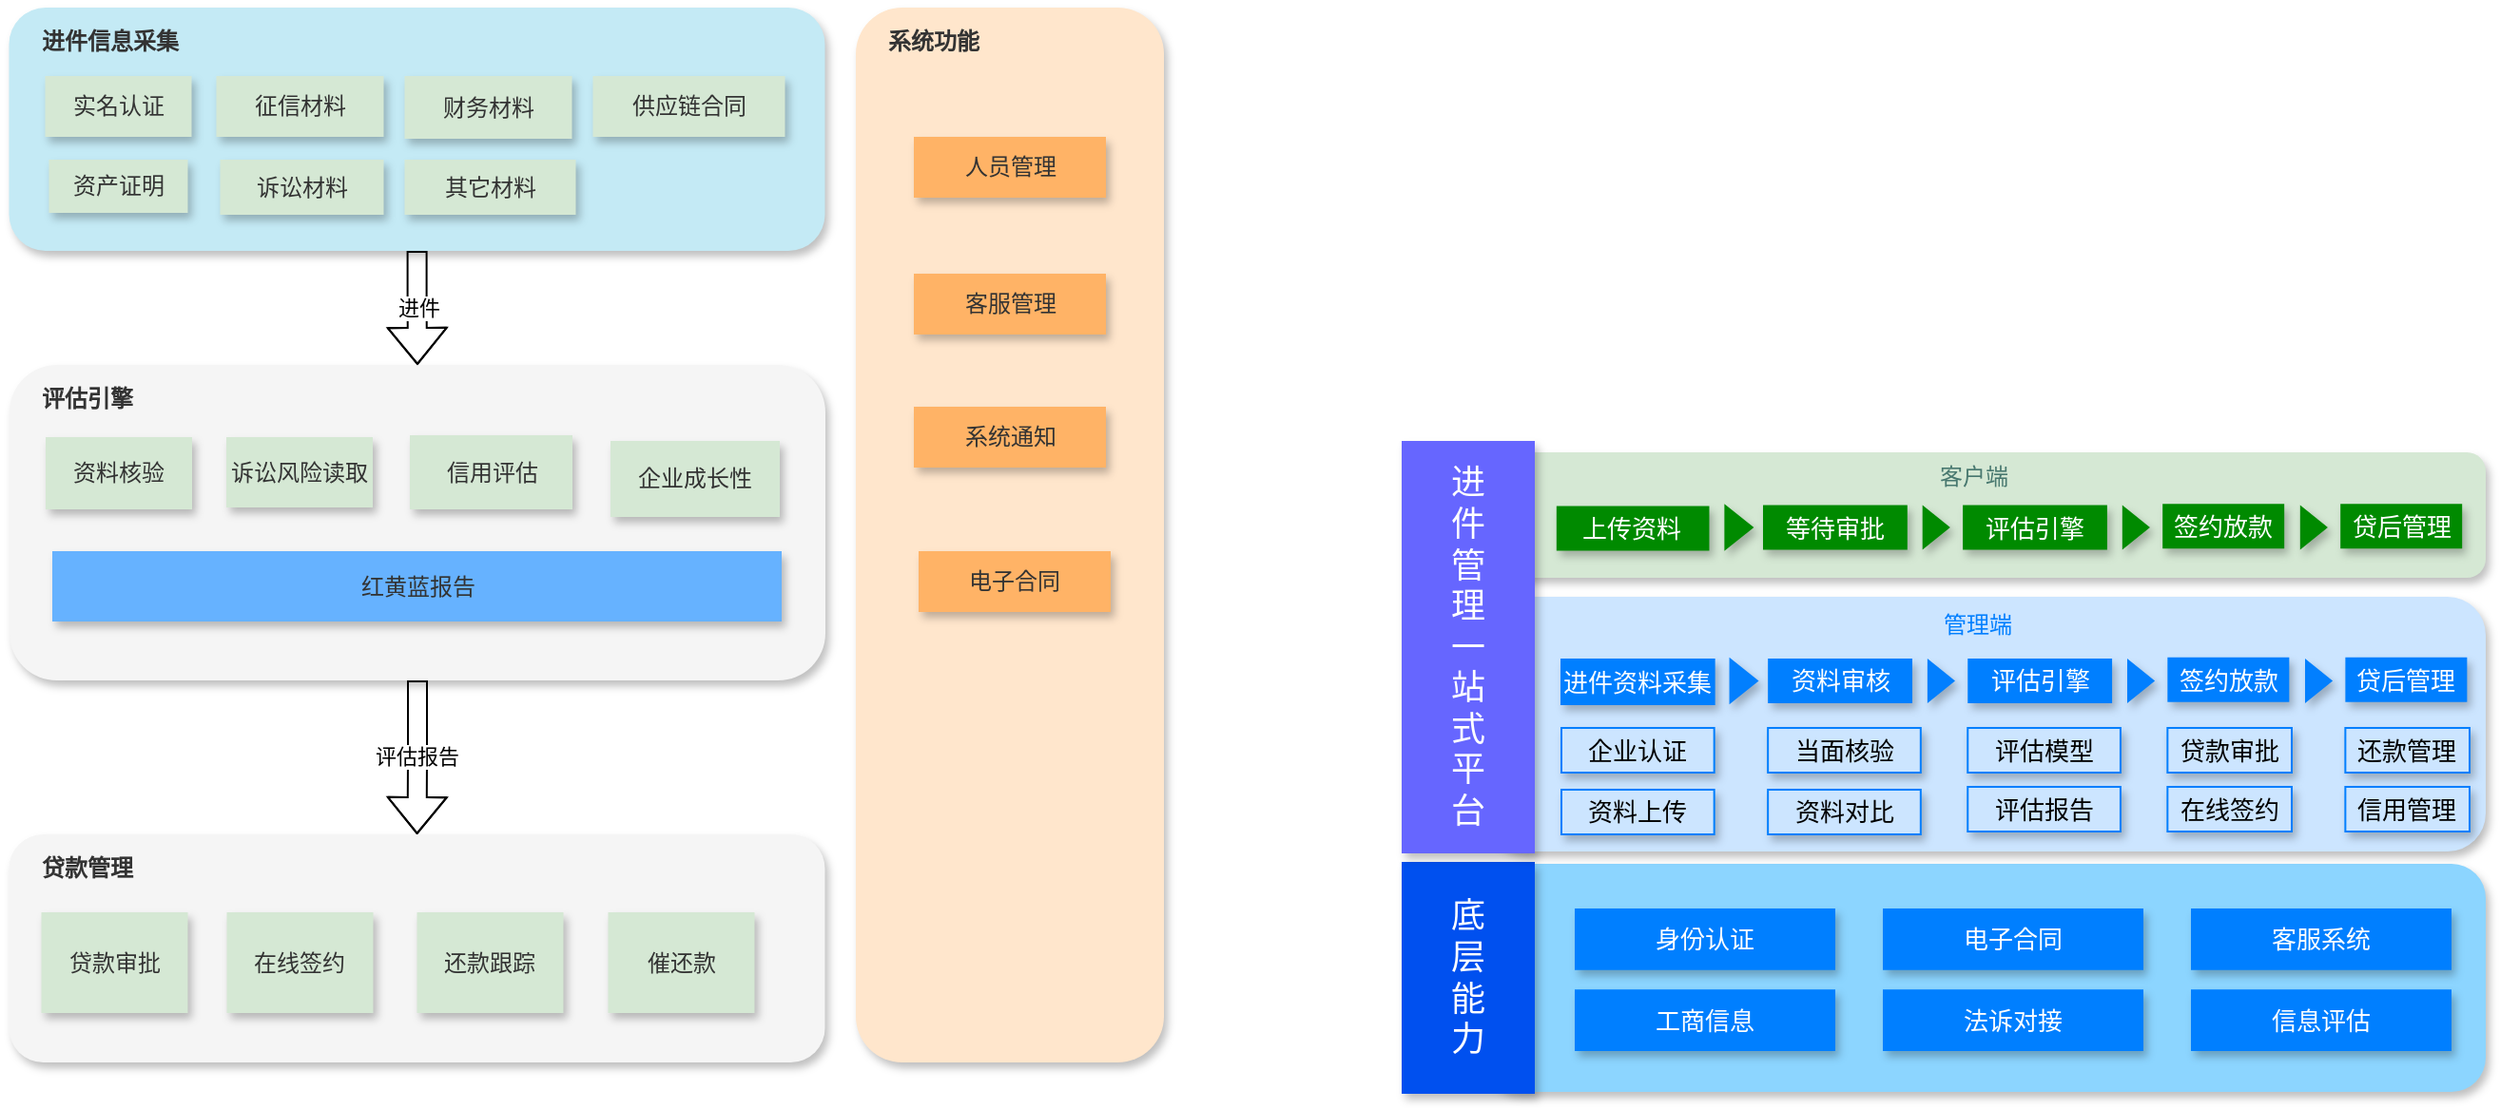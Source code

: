 <mxfile version="24.2.5" type="github">
  <diagram name="第 1 页" id="6tuh2I0GeQJo9zex5NMO">
    <mxGraphModel dx="891" dy="628" grid="0" gridSize="10" guides="1" tooltips="1" connect="1" arrows="1" fold="1" page="1" pageScale="1" pageWidth="827" pageHeight="1169" math="0" shadow="0">
      <root>
        <mxCell id="0" />
        <mxCell id="1" parent="0" />
        <mxCell id="056Ncb_lGaRzY0hPBTxO-21" value="评估报告" style="edgeStyle=orthogonalEdgeStyle;rounded=0;orthogonalLoop=1;jettySize=auto;html=1;shape=flexArrow;" edge="1" parent="1" source="056Ncb_lGaRzY0hPBTxO-1" target="056Ncb_lGaRzY0hPBTxO-14">
          <mxGeometry relative="1" as="geometry" />
        </mxCell>
        <mxCell id="056Ncb_lGaRzY0hPBTxO-1" value="评估引擎" style="rounded=1;whiteSpace=wrap;html=1;align=left;verticalAlign=top;fillColor=#f5f5f5;fontColor=#333333;strokeColor=none;shadow=1;glass=0;spacingTop=4;spacingLeft=15;fontStyle=1;fontSize=12;" vertex="1" parent="1">
          <mxGeometry x="134" y="351" width="429" height="166" as="geometry" />
        </mxCell>
        <mxCell id="056Ncb_lGaRzY0hPBTxO-2" value="诉讼风险读取" style="rounded=0;whiteSpace=wrap;html=1;fillColor=#D5E8D4;fontColor=#333333;strokeColor=none;shadow=1;" vertex="1" parent="1">
          <mxGeometry x="248" y="389" width="77" height="37" as="geometry" />
        </mxCell>
        <mxCell id="056Ncb_lGaRzY0hPBTxO-3" value="企业成长性" style="rounded=0;whiteSpace=wrap;html=1;fillColor=#D5E8D4;fontColor=#333333;strokeColor=none;shadow=1;" vertex="1" parent="1">
          <mxGeometry x="450" y="391" width="89" height="40" as="geometry" />
        </mxCell>
        <mxCell id="056Ncb_lGaRzY0hPBTxO-4" value="红黄蓝报告" style="rounded=0;whiteSpace=wrap;html=1;fillColor=#66B2FF;fontColor=#333333;strokeColor=none;shadow=1;" vertex="1" parent="1">
          <mxGeometry x="156.5" y="449" width="383.5" height="37" as="geometry" />
        </mxCell>
        <mxCell id="056Ncb_lGaRzY0hPBTxO-5" value="信用评估" style="rounded=0;whiteSpace=wrap;html=1;fillColor=#D5E8D4;fontColor=#333333;strokeColor=none;shadow=1;" vertex="1" parent="1">
          <mxGeometry x="344.5" y="388" width="85.5" height="39" as="geometry" />
        </mxCell>
        <mxCell id="056Ncb_lGaRzY0hPBTxO-20" value="进件" style="edgeStyle=orthogonalEdgeStyle;rounded=0;orthogonalLoop=1;jettySize=auto;html=1;shape=flexArrow;" edge="1" parent="1" source="056Ncb_lGaRzY0hPBTxO-6" target="056Ncb_lGaRzY0hPBTxO-1">
          <mxGeometry relative="1" as="geometry" />
        </mxCell>
        <mxCell id="056Ncb_lGaRzY0hPBTxO-6" value="进件信息采集" style="rounded=1;whiteSpace=wrap;html=1;align=left;verticalAlign=top;fillColor=#C4EAF5;fontColor=#333333;strokeColor=none;shadow=1;glass=0;spacingTop=4;spacingLeft=15;fontStyle=1;fontSize=12;" vertex="1" parent="1">
          <mxGeometry x="133.75" y="163" width="429" height="128" as="geometry" />
        </mxCell>
        <mxCell id="056Ncb_lGaRzY0hPBTxO-7" value="实名认证" style="rounded=0;whiteSpace=wrap;html=1;fillColor=#D5E8D4;fontColor=#333333;strokeColor=none;shadow=1;" vertex="1" parent="1">
          <mxGeometry x="152.75" y="199" width="77" height="32" as="geometry" />
        </mxCell>
        <mxCell id="056Ncb_lGaRzY0hPBTxO-8" value="供应链合同" style="rounded=0;whiteSpace=wrap;html=1;fillColor=#D5E8D4;fontColor=#333333;strokeColor=none;shadow=1;" vertex="1" parent="1">
          <mxGeometry x="440.75" y="199" width="101" height="32" as="geometry" />
        </mxCell>
        <mxCell id="056Ncb_lGaRzY0hPBTxO-9" value="征信材料" style="rounded=0;whiteSpace=wrap;html=1;fillColor=#D5E8D4;fontColor=#333333;strokeColor=none;shadow=1;" vertex="1" parent="1">
          <mxGeometry x="242.75" y="199" width="88" height="32" as="geometry" />
        </mxCell>
        <mxCell id="056Ncb_lGaRzY0hPBTxO-10" value="财务材料" style="rounded=0;whiteSpace=wrap;html=1;fillColor=#D5E8D4;fontColor=#333333;strokeColor=none;shadow=1;" vertex="1" parent="1">
          <mxGeometry x="341.75" y="199" width="88" height="33" as="geometry" />
        </mxCell>
        <mxCell id="056Ncb_lGaRzY0hPBTxO-11" value="资产证明" style="rounded=0;whiteSpace=wrap;html=1;fillColor=#D5E8D4;fontColor=#333333;strokeColor=none;shadow=1;" vertex="1" parent="1">
          <mxGeometry x="154.75" y="243" width="73" height="28" as="geometry" />
        </mxCell>
        <mxCell id="056Ncb_lGaRzY0hPBTxO-12" value="诉讼材料" style="rounded=0;whiteSpace=wrap;html=1;fillColor=#D5E8D4;fontColor=#333333;strokeColor=none;shadow=1;" vertex="1" parent="1">
          <mxGeometry x="244.75" y="243" width="86" height="29" as="geometry" />
        </mxCell>
        <mxCell id="056Ncb_lGaRzY0hPBTxO-13" value="其它材料" style="rounded=0;whiteSpace=wrap;html=1;fillColor=#D5E8D4;fontColor=#333333;strokeColor=none;shadow=1;" vertex="1" parent="1">
          <mxGeometry x="341.75" y="243" width="90" height="29" as="geometry" />
        </mxCell>
        <mxCell id="056Ncb_lGaRzY0hPBTxO-14" value="贷款管理" style="rounded=1;whiteSpace=wrap;html=1;align=left;verticalAlign=top;fillColor=#f5f5f5;fontColor=#333333;strokeColor=none;shadow=1;glass=0;spacingTop=4;spacingLeft=15;fontStyle=1;fontSize=12;" vertex="1" parent="1">
          <mxGeometry x="133.75" y="598" width="429" height="120" as="geometry" />
        </mxCell>
        <mxCell id="056Ncb_lGaRzY0hPBTxO-15" value="贷款审批" style="rounded=0;whiteSpace=wrap;html=1;fillColor=#D5E8D4;fontColor=#333333;strokeColor=none;shadow=1;" vertex="1" parent="1">
          <mxGeometry x="150.75" y="639" width="77" height="53" as="geometry" />
        </mxCell>
        <mxCell id="056Ncb_lGaRzY0hPBTxO-16" value="在线签约" style="rounded=0;whiteSpace=wrap;html=1;fillColor=#D5E8D4;fontColor=#333333;strokeColor=none;shadow=1;" vertex="1" parent="1">
          <mxGeometry x="248.25" y="639" width="77" height="53" as="geometry" />
        </mxCell>
        <mxCell id="056Ncb_lGaRzY0hPBTxO-17" value="还款跟踪" style="rounded=0;whiteSpace=wrap;html=1;fillColor=#D5E8D4;fontColor=#333333;strokeColor=none;shadow=1;" vertex="1" parent="1">
          <mxGeometry x="348.25" y="639" width="77" height="53" as="geometry" />
        </mxCell>
        <mxCell id="056Ncb_lGaRzY0hPBTxO-18" value="催还款" style="rounded=0;whiteSpace=wrap;html=1;fillColor=#D5E8D4;fontColor=#333333;strokeColor=none;shadow=1;" vertex="1" parent="1">
          <mxGeometry x="448.75" y="639" width="77" height="53" as="geometry" />
        </mxCell>
        <mxCell id="056Ncb_lGaRzY0hPBTxO-19" value="资料核验" style="rounded=0;whiteSpace=wrap;html=1;fillColor=#D5E8D4;fontColor=#333333;strokeColor=none;shadow=1;" vertex="1" parent="1">
          <mxGeometry x="153" y="389" width="77" height="38" as="geometry" />
        </mxCell>
        <mxCell id="056Ncb_lGaRzY0hPBTxO-22" value="系统功能" style="rounded=1;whiteSpace=wrap;html=1;align=left;verticalAlign=top;fillColor=#FFE6CC;fontColor=#333333;strokeColor=none;shadow=1;glass=0;spacingTop=4;spacingLeft=15;fontStyle=1;fontSize=12;" vertex="1" parent="1">
          <mxGeometry x="579" y="163" width="162" height="555" as="geometry" />
        </mxCell>
        <mxCell id="056Ncb_lGaRzY0hPBTxO-23" value="人员管理" style="rounded=0;whiteSpace=wrap;html=1;fillColor=#FFB366;fontColor=#333333;strokeColor=none;shadow=1;" vertex="1" parent="1">
          <mxGeometry x="609.5" y="231" width="101" height="32" as="geometry" />
        </mxCell>
        <mxCell id="056Ncb_lGaRzY0hPBTxO-24" value="客服管理" style="rounded=0;whiteSpace=wrap;html=1;fillColor=#FFB366;fontColor=#333333;strokeColor=none;shadow=1;" vertex="1" parent="1">
          <mxGeometry x="609.5" y="303" width="101" height="32" as="geometry" />
        </mxCell>
        <mxCell id="056Ncb_lGaRzY0hPBTxO-25" value="系统通知" style="rounded=0;whiteSpace=wrap;html=1;fillColor=#FFB366;fontColor=#333333;strokeColor=none;shadow=1;" vertex="1" parent="1">
          <mxGeometry x="609.5" y="373" width="101" height="32" as="geometry" />
        </mxCell>
        <mxCell id="056Ncb_lGaRzY0hPBTxO-26" value="电子合同" style="rounded=0;whiteSpace=wrap;html=1;fillColor=#FFB366;fontColor=#333333;strokeColor=none;shadow=1;" vertex="1" parent="1">
          <mxGeometry x="612" y="449" width="101" height="32" as="geometry" />
        </mxCell>
        <mxCell id="056Ncb_lGaRzY0hPBTxO-27" value="" style="rounded=1;whiteSpace=wrap;html=1;align=left;verticalAlign=top;fillColor=#8CD5FF;fontColor=#ffffff;strokeColor=none;shadow=1;glass=0;spacingTop=4;spacingLeft=15;fontStyle=1;fontSize=12;" vertex="1" parent="1">
          <mxGeometry x="909" y="613.5" width="527" height="120" as="geometry" />
        </mxCell>
        <mxCell id="056Ncb_lGaRzY0hPBTxO-28" value="底&lt;div&gt;层&lt;/div&gt;&lt;div&gt;能&lt;/div&gt;&lt;div&gt;力&lt;/div&gt;" style="rounded=0;whiteSpace=wrap;html=1;fillColor=#0050ef;fontColor=#ffffff;strokeColor=none;shadow=1;fontSize=18;labelBackgroundColor=none;" vertex="1" parent="1">
          <mxGeometry x="866" y="612.5" width="70" height="122" as="geometry" />
        </mxCell>
        <mxCell id="056Ncb_lGaRzY0hPBTxO-35" value="" style="rounded=1;whiteSpace=wrap;html=1;align=left;verticalAlign=top;fillColor=#CCE5FF;fontColor=#ffffff;strokeColor=none;shadow=1;glass=0;spacingTop=4;spacingLeft=15;fontStyle=1;fontSize=12;" vertex="1" parent="1">
          <mxGeometry x="910" y="473" width="526" height="134" as="geometry" />
        </mxCell>
        <mxCell id="056Ncb_lGaRzY0hPBTxO-69" value="" style="group" vertex="1" connectable="0" parent="1">
          <mxGeometry x="957" y="637" width="461" height="75" as="geometry" />
        </mxCell>
        <mxCell id="056Ncb_lGaRzY0hPBTxO-29" value="电子合同" style="rounded=0;whiteSpace=wrap;html=1;fillColor=#007FFF;fontColor=#ffffff;strokeColor=none;shadow=1;fontSize=13;labelBackgroundColor=none;" vertex="1" parent="056Ncb_lGaRzY0hPBTxO-69">
          <mxGeometry x="162" width="137" height="32.386" as="geometry" />
        </mxCell>
        <mxCell id="056Ncb_lGaRzY0hPBTxO-30" value="身份认证" style="rounded=0;whiteSpace=wrap;html=1;fillColor=#007FFF;fontColor=#ffffff;strokeColor=none;shadow=1;fontSize=13;labelBackgroundColor=none;" vertex="1" parent="056Ncb_lGaRzY0hPBTxO-69">
          <mxGeometry width="137" height="32.386" as="geometry" />
        </mxCell>
        <mxCell id="056Ncb_lGaRzY0hPBTxO-31" value="客服系统" style="rounded=0;whiteSpace=wrap;html=1;fillColor=#007FFF;fontColor=#ffffff;strokeColor=none;shadow=1;fontSize=13;labelBackgroundColor=none;" vertex="1" parent="056Ncb_lGaRzY0hPBTxO-69">
          <mxGeometry x="324" width="137" height="32.386" as="geometry" />
        </mxCell>
        <mxCell id="056Ncb_lGaRzY0hPBTxO-32" value="工商信息" style="rounded=0;whiteSpace=wrap;html=1;fillColor=#007FFF;fontColor=#ffffff;strokeColor=none;shadow=1;fontSize=13;labelBackgroundColor=none;" vertex="1" parent="056Ncb_lGaRzY0hPBTxO-69">
          <mxGeometry y="42.614" width="137" height="32.386" as="geometry" />
        </mxCell>
        <mxCell id="056Ncb_lGaRzY0hPBTxO-33" value="法诉对接" style="rounded=0;whiteSpace=wrap;html=1;fillColor=#007FFF;fontColor=#ffffff;strokeColor=none;shadow=1;fontSize=13;labelBackgroundColor=none;" vertex="1" parent="056Ncb_lGaRzY0hPBTxO-69">
          <mxGeometry x="162" y="42.614" width="137" height="32.386" as="geometry" />
        </mxCell>
        <mxCell id="056Ncb_lGaRzY0hPBTxO-34" value="信息评估" style="rounded=0;whiteSpace=wrap;html=1;fillColor=#007FFF;fontColor=#ffffff;strokeColor=none;shadow=1;fontSize=13;labelBackgroundColor=none;" vertex="1" parent="056Ncb_lGaRzY0hPBTxO-69">
          <mxGeometry x="324" y="42.614" width="137" height="32.386" as="geometry" />
        </mxCell>
        <mxCell id="056Ncb_lGaRzY0hPBTxO-37" value="资料审核" style="rounded=0;whiteSpace=wrap;html=1;fillColor=#007FFF;fontColor=#ffffff;strokeColor=none;shadow=1;fontSize=13;labelBackgroundColor=none;" vertex="1" parent="1">
          <mxGeometry x="1058.579" y="505.5" width="75.917" height="23.5" as="geometry" />
        </mxCell>
        <mxCell id="056Ncb_lGaRzY0hPBTxO-39" value="评估引擎" style="rounded=0;whiteSpace=wrap;html=1;fillColor=#007FFF;fontColor=#ffffff;strokeColor=none;shadow=1;fontSize=13;labelBackgroundColor=none;" vertex="1" parent="1">
          <mxGeometry x="1163.628" y="505.5" width="75.917" height="23.5" as="geometry" />
        </mxCell>
        <mxCell id="056Ncb_lGaRzY0hPBTxO-54" value="" style="triangle;whiteSpace=wrap;html=1;fillColor=#027ffe;fontColor=#ffffff;strokeColor=none;shadow=1;" vertex="1" parent="1">
          <mxGeometry x="1142.441" y="505.5" width="14.566" height="23.5" as="geometry" />
        </mxCell>
        <mxCell id="056Ncb_lGaRzY0hPBTxO-57" value="签约放款" style="rounded=0;whiteSpace=wrap;html=1;fillColor=#007FFF;fontColor=#ffffff;strokeColor=none;shadow=1;fontSize=13;labelBackgroundColor=none;" vertex="1" parent="1">
          <mxGeometry x="1268.676" y="504.87" width="64" height="23.5" as="geometry" />
        </mxCell>
        <mxCell id="056Ncb_lGaRzY0hPBTxO-58" value="" style="triangle;whiteSpace=wrap;html=1;fillColor=#027ffe;fontColor=#ffffff;strokeColor=none;shadow=1;" vertex="1" parent="1">
          <mxGeometry x="1247.49" y="505.5" width="14.566" height="23.5" as="geometry" />
        </mxCell>
        <mxCell id="056Ncb_lGaRzY0hPBTxO-38" value="进件资料采集" style="rounded=0;whiteSpace=wrap;html=1;fillColor=#007FFF;fontColor=#ffffff;strokeColor=#027ffe;shadow=1;fontSize=13;labelBackgroundColor=none;align=center;gradientColor=none;" vertex="1" parent="1">
          <mxGeometry x="950" y="506" width="80.331" height="23.5" as="geometry" />
        </mxCell>
        <mxCell id="056Ncb_lGaRzY0hPBTxO-59" value="" style="triangle;whiteSpace=wrap;html=1;fillColor=#027ffe;fontColor=#ffffff;strokeColor=none;shadow=1;" vertex="1" parent="1">
          <mxGeometry x="1038.276" y="504.87" width="15.492" height="24.75" as="geometry" />
        </mxCell>
        <mxCell id="056Ncb_lGaRzY0hPBTxO-61" value="企业认证" style="rounded=0;whiteSpace=wrap;html=1;fillColor=#CCE5FF;fontColor=#000000;strokeColor=#027ffe;shadow=1;fontSize=13;labelBackgroundColor=none;align=center;gradientColor=none;" vertex="1" parent="1">
          <mxGeometry x="950" y="542" width="80.331" height="23.5" as="geometry" />
        </mxCell>
        <mxCell id="056Ncb_lGaRzY0hPBTxO-62" value="资料上传" style="rounded=0;whiteSpace=wrap;html=1;fillColor=#CCE5FF;fontColor=#000000;strokeColor=#027ffe;shadow=1;fontSize=13;labelBackgroundColor=none;align=center;gradientColor=none;" vertex="1" parent="1">
          <mxGeometry x="950" y="574.5" width="80.331" height="23.5" as="geometry" />
        </mxCell>
        <mxCell id="056Ncb_lGaRzY0hPBTxO-63" value="当面核验" style="rounded=0;whiteSpace=wrap;html=1;fillColor=#CCE5FF;fontColor=#000000;strokeColor=#027ffe;shadow=1;fontSize=13;labelBackgroundColor=none;align=center;gradientColor=none;" vertex="1" parent="1">
          <mxGeometry x="1058.579" y="542" width="80.331" height="23.5" as="geometry" />
        </mxCell>
        <mxCell id="056Ncb_lGaRzY0hPBTxO-64" value="资料对比" style="rounded=0;whiteSpace=wrap;html=1;fillColor=#CCE5FF;fontColor=#000000;strokeColor=#027ffe;shadow=1;fontSize=13;labelBackgroundColor=none;align=center;gradientColor=none;" vertex="1" parent="1">
          <mxGeometry x="1058.579" y="574.5" width="80.331" height="23.5" as="geometry" />
        </mxCell>
        <mxCell id="056Ncb_lGaRzY0hPBTxO-65" value="评估模型" style="rounded=0;whiteSpace=wrap;html=1;fillColor=#CCE5FF;fontColor=#000000;strokeColor=#027ffe;shadow=1;fontSize=13;labelBackgroundColor=none;align=center;gradientColor=none;" vertex="1" parent="1">
          <mxGeometry x="1163.628" y="542" width="80.331" height="23.5" as="geometry" />
        </mxCell>
        <mxCell id="056Ncb_lGaRzY0hPBTxO-66" value="评估报告" style="rounded=0;whiteSpace=wrap;html=1;fillColor=#CCE5FF;fontColor=#000000;strokeColor=#027ffe;shadow=1;fontSize=13;labelBackgroundColor=none;align=center;gradientColor=none;" vertex="1" parent="1">
          <mxGeometry x="1163.628" y="573" width="80.331" height="23.5" as="geometry" />
        </mxCell>
        <mxCell id="056Ncb_lGaRzY0hPBTxO-67" value="贷款审批" style="rounded=0;whiteSpace=wrap;html=1;fillColor=#CCE5FF;fontColor=#000000;strokeColor=#027ffe;shadow=1;fontSize=13;labelBackgroundColor=none;align=center;gradientColor=none;" vertex="1" parent="1">
          <mxGeometry x="1268.676" y="542" width="65.324" height="23.5" as="geometry" />
        </mxCell>
        <mxCell id="056Ncb_lGaRzY0hPBTxO-68" value="在线签约" style="rounded=0;whiteSpace=wrap;html=1;fillColor=#CCE5FF;fontColor=#000000;strokeColor=#027ffe;shadow=1;fontSize=13;labelBackgroundColor=none;align=center;gradientColor=none;" vertex="1" parent="1">
          <mxGeometry x="1268.676" y="573" width="65.324" height="23.5" as="geometry" />
        </mxCell>
        <mxCell id="056Ncb_lGaRzY0hPBTxO-73" value="" style="triangle;whiteSpace=wrap;html=1;fillColor=#027ffe;fontColor=#ffffff;strokeColor=none;shadow=1;" vertex="1" parent="1">
          <mxGeometry x="1341.0" y="505.5" width="14.566" height="23.5" as="geometry" />
        </mxCell>
        <mxCell id="056Ncb_lGaRzY0hPBTxO-74" value="贷后管理" style="rounded=0;whiteSpace=wrap;html=1;fillColor=#007FFF;fontColor=#ffffff;strokeColor=none;shadow=1;fontSize=13;labelBackgroundColor=none;" vertex="1" parent="1">
          <mxGeometry x="1362.186" y="504.87" width="64" height="23.5" as="geometry" />
        </mxCell>
        <mxCell id="056Ncb_lGaRzY0hPBTxO-75" value="还款管理" style="rounded=0;whiteSpace=wrap;html=1;fillColor=#CCE5FF;fontColor=#000000;strokeColor=#027ffe;shadow=1;fontSize=13;labelBackgroundColor=none;align=center;gradientColor=none;" vertex="1" parent="1">
          <mxGeometry x="1362.186" y="542" width="65.324" height="23.5" as="geometry" />
        </mxCell>
        <mxCell id="056Ncb_lGaRzY0hPBTxO-76" value="信用管理" style="rounded=0;whiteSpace=wrap;html=1;fillColor=#CCE5FF;fontColor=#000000;strokeColor=#027ffe;shadow=1;fontSize=13;labelBackgroundColor=none;align=center;gradientColor=none;" vertex="1" parent="1">
          <mxGeometry x="1362.186" y="573" width="65.324" height="23.5" as="geometry" />
        </mxCell>
        <mxCell id="056Ncb_lGaRzY0hPBTxO-88" value="" style="group" vertex="1" connectable="0" parent="1">
          <mxGeometry x="910" y="395" width="526" height="68" as="geometry" />
        </mxCell>
        <mxCell id="056Ncb_lGaRzY0hPBTxO-77" value="" style="rounded=1;whiteSpace=wrap;html=1;align=center;verticalAlign=top;fillColor=#D5E8D4;fontColor=#ffffff;strokeColor=none;shadow=1;glass=0;spacingTop=4;spacingLeft=15;fontStyle=1;fontSize=12;" vertex="1" parent="056Ncb_lGaRzY0hPBTxO-88">
          <mxGeometry y="2" width="526" height="66" as="geometry" />
        </mxCell>
        <mxCell id="056Ncb_lGaRzY0hPBTxO-78" value="上传资料" style="rounded=0;whiteSpace=wrap;html=1;fillColor=#008a00;fontColor=#ffffff;strokeColor=none;shadow=1;fontSize=13;labelBackgroundColor=none;align=center;" vertex="1" parent="056Ncb_lGaRzY0hPBTxO-88">
          <mxGeometry x="37.41" y="30.26" width="80.331" height="23.5" as="geometry" />
        </mxCell>
        <mxCell id="056Ncb_lGaRzY0hPBTxO-79" value="" style="triangle;whiteSpace=wrap;html=1;fillColor=#008a00;fontColor=#ffffff;strokeColor=none;shadow=1;" vertex="1" parent="056Ncb_lGaRzY0hPBTxO-88">
          <mxGeometry x="125.686" y="29.13" width="15.492" height="24.75" as="geometry" />
        </mxCell>
        <mxCell id="056Ncb_lGaRzY0hPBTxO-80" value="等待审批" style="rounded=0;whiteSpace=wrap;html=1;fillColor=#008a00;fontColor=#ffffff;strokeColor=none;shadow=1;fontSize=13;labelBackgroundColor=none;" vertex="1" parent="056Ncb_lGaRzY0hPBTxO-88">
          <mxGeometry x="145.989" y="29.76" width="75.917" height="23.5" as="geometry" />
        </mxCell>
        <mxCell id="056Ncb_lGaRzY0hPBTxO-81" value="" style="triangle;whiteSpace=wrap;html=1;fillColor=#008a00;fontColor=#ffffff;strokeColor=none;shadow=1;" vertex="1" parent="056Ncb_lGaRzY0hPBTxO-88">
          <mxGeometry x="229.851" y="29.76" width="14.566" height="23.5" as="geometry" />
        </mxCell>
        <mxCell id="056Ncb_lGaRzY0hPBTxO-82" value="评估引擎" style="rounded=0;whiteSpace=wrap;html=1;fillColor=#008a00;fontColor=#ffffff;strokeColor=none;shadow=1;fontSize=13;labelBackgroundColor=none;" vertex="1" parent="056Ncb_lGaRzY0hPBTxO-88">
          <mxGeometry x="251.038" y="29.76" width="75.917" height="23.5" as="geometry" />
        </mxCell>
        <mxCell id="056Ncb_lGaRzY0hPBTxO-83" value="" style="triangle;whiteSpace=wrap;html=1;fillColor=#008a00;fontColor=#ffffff;strokeColor=none;shadow=1;" vertex="1" parent="056Ncb_lGaRzY0hPBTxO-88">
          <mxGeometry x="334.9" y="29.76" width="14.566" height="23.5" as="geometry" />
        </mxCell>
        <mxCell id="056Ncb_lGaRzY0hPBTxO-84" value="签约放款" style="rounded=0;whiteSpace=wrap;html=1;fillColor=#008a00;fontColor=#ffffff;strokeColor=none;shadow=1;fontSize=13;labelBackgroundColor=none;" vertex="1" parent="056Ncb_lGaRzY0hPBTxO-88">
          <mxGeometry x="356.086" y="29.13" width="64" height="23.5" as="geometry" />
        </mxCell>
        <mxCell id="056Ncb_lGaRzY0hPBTxO-85" value="" style="triangle;whiteSpace=wrap;html=1;fillColor=#008a00;fontColor=#ffffff;strokeColor=none;shadow=1;" vertex="1" parent="056Ncb_lGaRzY0hPBTxO-88">
          <mxGeometry x="428.41" y="29.76" width="14.566" height="23.5" as="geometry" />
        </mxCell>
        <mxCell id="056Ncb_lGaRzY0hPBTxO-86" value="贷后管理" style="rounded=0;whiteSpace=wrap;html=1;fillColor=#008a00;fontColor=#ffffff;strokeColor=none;shadow=1;fontSize=13;labelBackgroundColor=none;" vertex="1" parent="056Ncb_lGaRzY0hPBTxO-88">
          <mxGeometry x="449.596" y="29.13" width="64" height="23.5" as="geometry" />
        </mxCell>
        <mxCell id="056Ncb_lGaRzY0hPBTxO-87" value="客户端" style="text;html=1;align=center;verticalAlign=middle;whiteSpace=wrap;rounded=0;fontColor=#48786F;" vertex="1" parent="056Ncb_lGaRzY0hPBTxO-88">
          <mxGeometry x="227" width="60" height="30" as="geometry" />
        </mxCell>
        <mxCell id="056Ncb_lGaRzY0hPBTxO-36" value="进&lt;div&gt;件&lt;/div&gt;&lt;div&gt;管&lt;/div&gt;&lt;div&gt;理&lt;/div&gt;&lt;div&gt;一&lt;/div&gt;&lt;div&gt;站&lt;/div&gt;&lt;div&gt;式&lt;/div&gt;&lt;div&gt;平&lt;/div&gt;&lt;div&gt;台&lt;/div&gt;" style="rounded=0;whiteSpace=wrap;html=1;fillColor=#6666FF;fontColor=#ffffff;strokeColor=none;shadow=1;fontSize=18;labelBackgroundColor=none;" vertex="1" parent="1">
          <mxGeometry x="866" y="391" width="70" height="217" as="geometry" />
        </mxCell>
        <mxCell id="056Ncb_lGaRzY0hPBTxO-89" value="管理端" style="text;html=1;align=center;verticalAlign=middle;whiteSpace=wrap;rounded=0;fontColor=#027ffe;" vertex="1" parent="1">
          <mxGeometry x="1138.91" y="473" width="60" height="30" as="geometry" />
        </mxCell>
      </root>
    </mxGraphModel>
  </diagram>
</mxfile>
